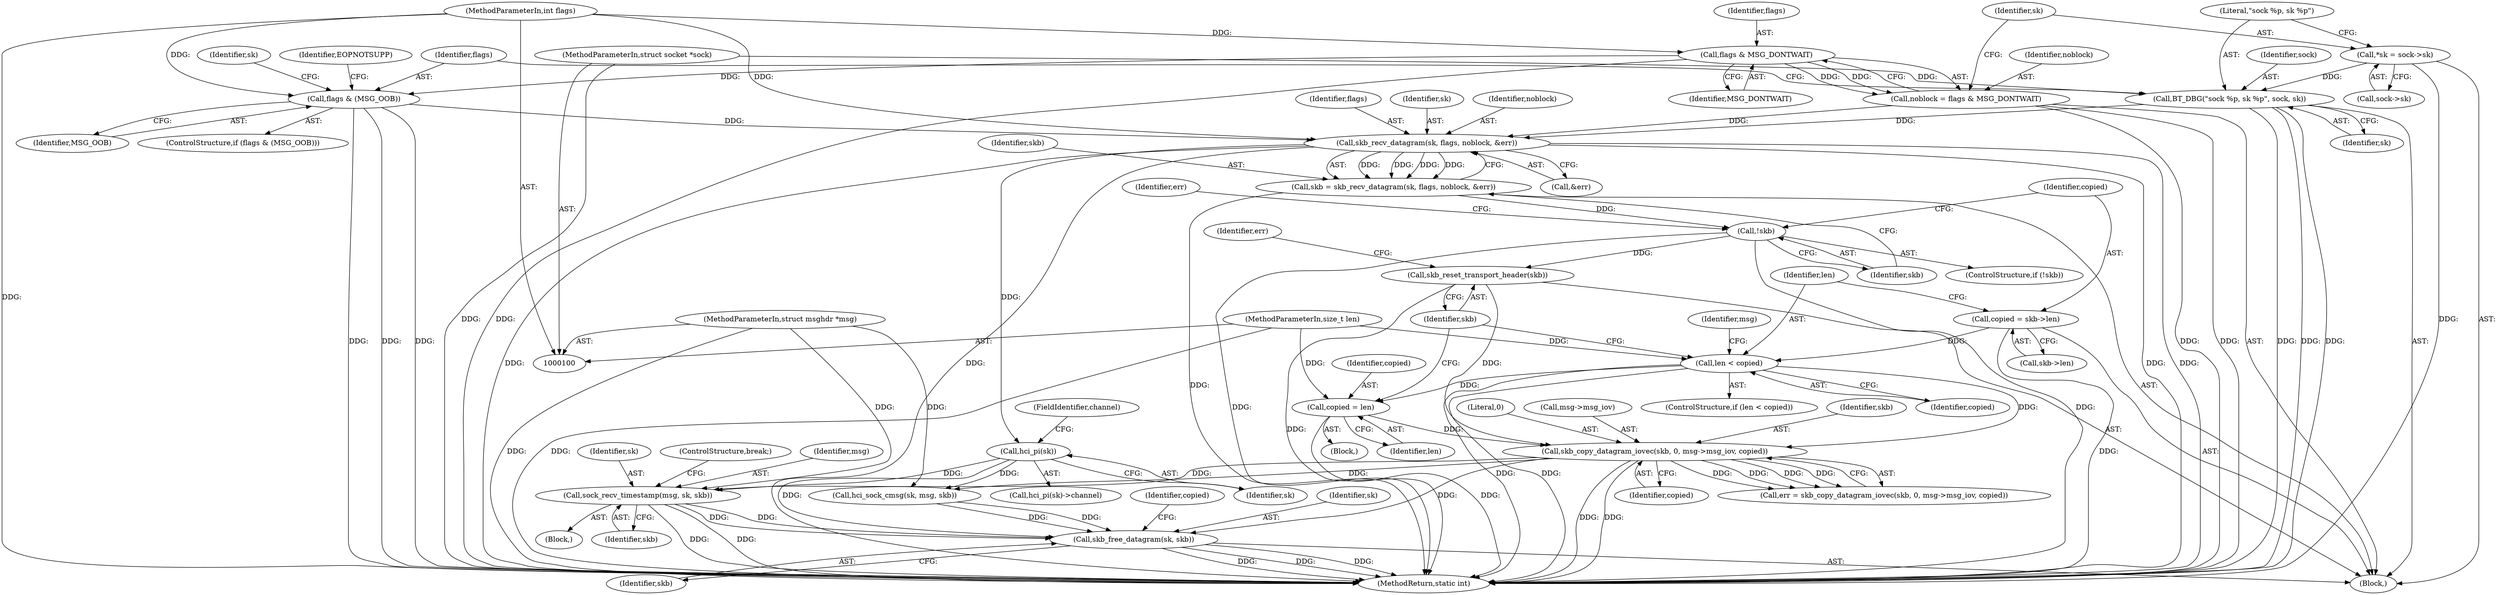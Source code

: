 digraph "0_linux_f3d3342602f8bcbf37d7c46641cb9bca7618eb1c_8@API" {
"1000198" [label="(Call,sock_recv_timestamp(msg, sk, skb))"];
"1000103" [label="(MethodParameterIn,struct msghdr *msg)"];
"1000185" [label="(Call,hci_pi(sk))"];
"1000143" [label="(Call,skb_recv_datagram(sk, flags, noblock, &err))"];
"1000122" [label="(Call,BT_DBG(\"sock %p, sk %p\", sock, sk))"];
"1000102" [label="(MethodParameterIn,struct socket *sock)"];
"1000114" [label="(Call,*sk = sock->sk)"];
"1000127" [label="(Call,flags & (MSG_OOB))"];
"1000110" [label="(Call,flags & MSG_DONTWAIT)"];
"1000105" [label="(MethodParameterIn,int flags)"];
"1000108" [label="(Call,noblock = flags & MSG_DONTWAIT)"];
"1000176" [label="(Call,skb_copy_datagram_iovec(skb, 0, msg->msg_iov, copied))"];
"1000172" [label="(Call,skb_reset_transport_header(skb))"];
"1000150" [label="(Call,!skb)"];
"1000141" [label="(Call,skb = skb_recv_datagram(sk, flags, noblock, &err))"];
"1000169" [label="(Call,copied = len)"];
"1000160" [label="(Call,len < copied)"];
"1000104" [label="(MethodParameterIn,size_t len)"];
"1000154" [label="(Call,copied = skb->len)"];
"1000203" [label="(Call,skb_free_datagram(sk, skb))"];
"1000116" [label="(Call,sock->sk)"];
"1000143" [label="(Call,skb_recv_datagram(sk, flags, noblock, &err))"];
"1000190" [label="(Call,hci_sock_cmsg(sk, msg, skb))"];
"1000173" [label="(Identifier,skb)"];
"1000124" [label="(Identifier,sock)"];
"1000177" [label="(Identifier,skb)"];
"1000161" [label="(Identifier,len)"];
"1000204" [label="(Identifier,sk)"];
"1000151" [label="(Identifier,skb)"];
"1000156" [label="(Call,skb->len)"];
"1000114" [label="(Call,*sk = sock->sk)"];
"1000128" [label="(Identifier,flags)"];
"1000150" [label="(Call,!skb)"];
"1000141" [label="(Call,skb = skb_recv_datagram(sk, flags, noblock, &err))"];
"1000200" [label="(Identifier,sk)"];
"1000186" [label="(Identifier,sk)"];
"1000184" [label="(Call,hci_pi(sk)->channel)"];
"1000123" [label="(Literal,\"sock %p, sk %p\")"];
"1000203" [label="(Call,skb_free_datagram(sk, skb))"];
"1000125" [label="(Identifier,sk)"];
"1000155" [label="(Identifier,copied)"];
"1000115" [label="(Identifier,sk)"];
"1000166" [label="(Identifier,msg)"];
"1000182" [label="(Identifier,copied)"];
"1000174" [label="(Call,err = skb_copy_datagram_iovec(skb, 0, msg->msg_iov, copied))"];
"1000159" [label="(ControlStructure,if (len < copied))"];
"1000198" [label="(Call,sock_recv_timestamp(msg, sk, skb))"];
"1000142" [label="(Identifier,skb)"];
"1000105" [label="(MethodParameterIn,int flags)"];
"1000110" [label="(Call,flags & MSG_DONTWAIT)"];
"1000187" [label="(FieldIdentifier,channel)"];
"1000162" [label="(Identifier,copied)"];
"1000145" [label="(Identifier,flags)"];
"1000129" [label="(Identifier,MSG_OOB)"];
"1000171" [label="(Identifier,len)"];
"1000127" [label="(Call,flags & (MSG_OOB))"];
"1000108" [label="(Call,noblock = flags & MSG_DONTWAIT)"];
"1000126" [label="(ControlStructure,if (flags & (MSG_OOB)))"];
"1000144" [label="(Identifier,sk)"];
"1000178" [label="(Literal,0)"];
"1000205" [label="(Identifier,skb)"];
"1000201" [label="(Identifier,skb)"];
"1000176" [label="(Call,skb_copy_datagram_iovec(skb, 0, msg->msg_iov, copied))"];
"1000170" [label="(Identifier,copied)"];
"1000103" [label="(MethodParameterIn,struct msghdr *msg)"];
"1000146" [label="(Identifier,noblock)"];
"1000106" [label="(Block,)"];
"1000112" [label="(Identifier,MSG_DONTWAIT)"];
"1000111" [label="(Identifier,flags)"];
"1000169" [label="(Call,copied = len)"];
"1000175" [label="(Identifier,err)"];
"1000206" [label="(Identifier,copied)"];
"1000102" [label="(MethodParameterIn,struct socket *sock)"];
"1000149" [label="(ControlStructure,if (!skb))"];
"1000153" [label="(Identifier,err)"];
"1000163" [label="(Block,)"];
"1000109" [label="(Identifier,noblock)"];
"1000132" [label="(Identifier,EOPNOTSUPP)"];
"1000154" [label="(Call,copied = skb->len)"];
"1000122" [label="(Call,BT_DBG(\"sock %p, sk %p\", sock, sk))"];
"1000188" [label="(Block,)"];
"1000172" [label="(Call,skb_reset_transport_header(skb))"];
"1000147" [label="(Call,&err)"];
"1000179" [label="(Call,msg->msg_iov)"];
"1000160" [label="(Call,len < copied)"];
"1000202" [label="(ControlStructure,break;)"];
"1000104" [label="(MethodParameterIn,size_t len)"];
"1000185" [label="(Call,hci_pi(sk))"];
"1000199" [label="(Identifier,msg)"];
"1000207" [label="(MethodReturn,static int)"];
"1000136" [label="(Identifier,sk)"];
"1000198" -> "1000188"  [label="AST: "];
"1000198" -> "1000201"  [label="CFG: "];
"1000199" -> "1000198"  [label="AST: "];
"1000200" -> "1000198"  [label="AST: "];
"1000201" -> "1000198"  [label="AST: "];
"1000202" -> "1000198"  [label="CFG: "];
"1000198" -> "1000207"  [label="DDG: "];
"1000198" -> "1000207"  [label="DDG: "];
"1000103" -> "1000198"  [label="DDG: "];
"1000185" -> "1000198"  [label="DDG: "];
"1000176" -> "1000198"  [label="DDG: "];
"1000198" -> "1000203"  [label="DDG: "];
"1000198" -> "1000203"  [label="DDG: "];
"1000103" -> "1000100"  [label="AST: "];
"1000103" -> "1000207"  [label="DDG: "];
"1000103" -> "1000190"  [label="DDG: "];
"1000185" -> "1000184"  [label="AST: "];
"1000185" -> "1000186"  [label="CFG: "];
"1000186" -> "1000185"  [label="AST: "];
"1000187" -> "1000185"  [label="CFG: "];
"1000143" -> "1000185"  [label="DDG: "];
"1000185" -> "1000190"  [label="DDG: "];
"1000185" -> "1000203"  [label="DDG: "];
"1000143" -> "1000141"  [label="AST: "];
"1000143" -> "1000147"  [label="CFG: "];
"1000144" -> "1000143"  [label="AST: "];
"1000145" -> "1000143"  [label="AST: "];
"1000146" -> "1000143"  [label="AST: "];
"1000147" -> "1000143"  [label="AST: "];
"1000141" -> "1000143"  [label="CFG: "];
"1000143" -> "1000207"  [label="DDG: "];
"1000143" -> "1000207"  [label="DDG: "];
"1000143" -> "1000207"  [label="DDG: "];
"1000143" -> "1000207"  [label="DDG: "];
"1000143" -> "1000141"  [label="DDG: "];
"1000143" -> "1000141"  [label="DDG: "];
"1000143" -> "1000141"  [label="DDG: "];
"1000143" -> "1000141"  [label="DDG: "];
"1000122" -> "1000143"  [label="DDG: "];
"1000127" -> "1000143"  [label="DDG: "];
"1000105" -> "1000143"  [label="DDG: "];
"1000108" -> "1000143"  [label="DDG: "];
"1000122" -> "1000106"  [label="AST: "];
"1000122" -> "1000125"  [label="CFG: "];
"1000123" -> "1000122"  [label="AST: "];
"1000124" -> "1000122"  [label="AST: "];
"1000125" -> "1000122"  [label="AST: "];
"1000128" -> "1000122"  [label="CFG: "];
"1000122" -> "1000207"  [label="DDG: "];
"1000122" -> "1000207"  [label="DDG: "];
"1000122" -> "1000207"  [label="DDG: "];
"1000102" -> "1000122"  [label="DDG: "];
"1000114" -> "1000122"  [label="DDG: "];
"1000102" -> "1000100"  [label="AST: "];
"1000102" -> "1000207"  [label="DDG: "];
"1000114" -> "1000106"  [label="AST: "];
"1000114" -> "1000116"  [label="CFG: "];
"1000115" -> "1000114"  [label="AST: "];
"1000116" -> "1000114"  [label="AST: "];
"1000123" -> "1000114"  [label="CFG: "];
"1000114" -> "1000207"  [label="DDG: "];
"1000127" -> "1000126"  [label="AST: "];
"1000127" -> "1000129"  [label="CFG: "];
"1000128" -> "1000127"  [label="AST: "];
"1000129" -> "1000127"  [label="AST: "];
"1000132" -> "1000127"  [label="CFG: "];
"1000136" -> "1000127"  [label="CFG: "];
"1000127" -> "1000207"  [label="DDG: "];
"1000127" -> "1000207"  [label="DDG: "];
"1000127" -> "1000207"  [label="DDG: "];
"1000110" -> "1000127"  [label="DDG: "];
"1000105" -> "1000127"  [label="DDG: "];
"1000110" -> "1000108"  [label="AST: "];
"1000110" -> "1000112"  [label="CFG: "];
"1000111" -> "1000110"  [label="AST: "];
"1000112" -> "1000110"  [label="AST: "];
"1000108" -> "1000110"  [label="CFG: "];
"1000110" -> "1000207"  [label="DDG: "];
"1000110" -> "1000108"  [label="DDG: "];
"1000110" -> "1000108"  [label="DDG: "];
"1000105" -> "1000110"  [label="DDG: "];
"1000105" -> "1000100"  [label="AST: "];
"1000105" -> "1000207"  [label="DDG: "];
"1000108" -> "1000106"  [label="AST: "];
"1000109" -> "1000108"  [label="AST: "];
"1000115" -> "1000108"  [label="CFG: "];
"1000108" -> "1000207"  [label="DDG: "];
"1000108" -> "1000207"  [label="DDG: "];
"1000176" -> "1000174"  [label="AST: "];
"1000176" -> "1000182"  [label="CFG: "];
"1000177" -> "1000176"  [label="AST: "];
"1000178" -> "1000176"  [label="AST: "];
"1000179" -> "1000176"  [label="AST: "];
"1000182" -> "1000176"  [label="AST: "];
"1000174" -> "1000176"  [label="CFG: "];
"1000176" -> "1000207"  [label="DDG: "];
"1000176" -> "1000207"  [label="DDG: "];
"1000176" -> "1000174"  [label="DDG: "];
"1000176" -> "1000174"  [label="DDG: "];
"1000176" -> "1000174"  [label="DDG: "];
"1000176" -> "1000174"  [label="DDG: "];
"1000172" -> "1000176"  [label="DDG: "];
"1000169" -> "1000176"  [label="DDG: "];
"1000160" -> "1000176"  [label="DDG: "];
"1000176" -> "1000190"  [label="DDG: "];
"1000176" -> "1000203"  [label="DDG: "];
"1000172" -> "1000106"  [label="AST: "];
"1000172" -> "1000173"  [label="CFG: "];
"1000173" -> "1000172"  [label="AST: "];
"1000175" -> "1000172"  [label="CFG: "];
"1000172" -> "1000207"  [label="DDG: "];
"1000150" -> "1000172"  [label="DDG: "];
"1000150" -> "1000149"  [label="AST: "];
"1000150" -> "1000151"  [label="CFG: "];
"1000151" -> "1000150"  [label="AST: "];
"1000153" -> "1000150"  [label="CFG: "];
"1000155" -> "1000150"  [label="CFG: "];
"1000150" -> "1000207"  [label="DDG: "];
"1000150" -> "1000207"  [label="DDG: "];
"1000141" -> "1000150"  [label="DDG: "];
"1000141" -> "1000106"  [label="AST: "];
"1000142" -> "1000141"  [label="AST: "];
"1000151" -> "1000141"  [label="CFG: "];
"1000141" -> "1000207"  [label="DDG: "];
"1000169" -> "1000163"  [label="AST: "];
"1000169" -> "1000171"  [label="CFG: "];
"1000170" -> "1000169"  [label="AST: "];
"1000171" -> "1000169"  [label="AST: "];
"1000173" -> "1000169"  [label="CFG: "];
"1000169" -> "1000207"  [label="DDG: "];
"1000160" -> "1000169"  [label="DDG: "];
"1000104" -> "1000169"  [label="DDG: "];
"1000160" -> "1000159"  [label="AST: "];
"1000160" -> "1000162"  [label="CFG: "];
"1000161" -> "1000160"  [label="AST: "];
"1000162" -> "1000160"  [label="AST: "];
"1000166" -> "1000160"  [label="CFG: "];
"1000173" -> "1000160"  [label="CFG: "];
"1000160" -> "1000207"  [label="DDG: "];
"1000160" -> "1000207"  [label="DDG: "];
"1000104" -> "1000160"  [label="DDG: "];
"1000154" -> "1000160"  [label="DDG: "];
"1000104" -> "1000100"  [label="AST: "];
"1000104" -> "1000207"  [label="DDG: "];
"1000154" -> "1000106"  [label="AST: "];
"1000154" -> "1000156"  [label="CFG: "];
"1000155" -> "1000154"  [label="AST: "];
"1000156" -> "1000154"  [label="AST: "];
"1000161" -> "1000154"  [label="CFG: "];
"1000154" -> "1000207"  [label="DDG: "];
"1000203" -> "1000106"  [label="AST: "];
"1000203" -> "1000205"  [label="CFG: "];
"1000204" -> "1000203"  [label="AST: "];
"1000205" -> "1000203"  [label="AST: "];
"1000206" -> "1000203"  [label="CFG: "];
"1000203" -> "1000207"  [label="DDG: "];
"1000203" -> "1000207"  [label="DDG: "];
"1000203" -> "1000207"  [label="DDG: "];
"1000190" -> "1000203"  [label="DDG: "];
"1000190" -> "1000203"  [label="DDG: "];
}
